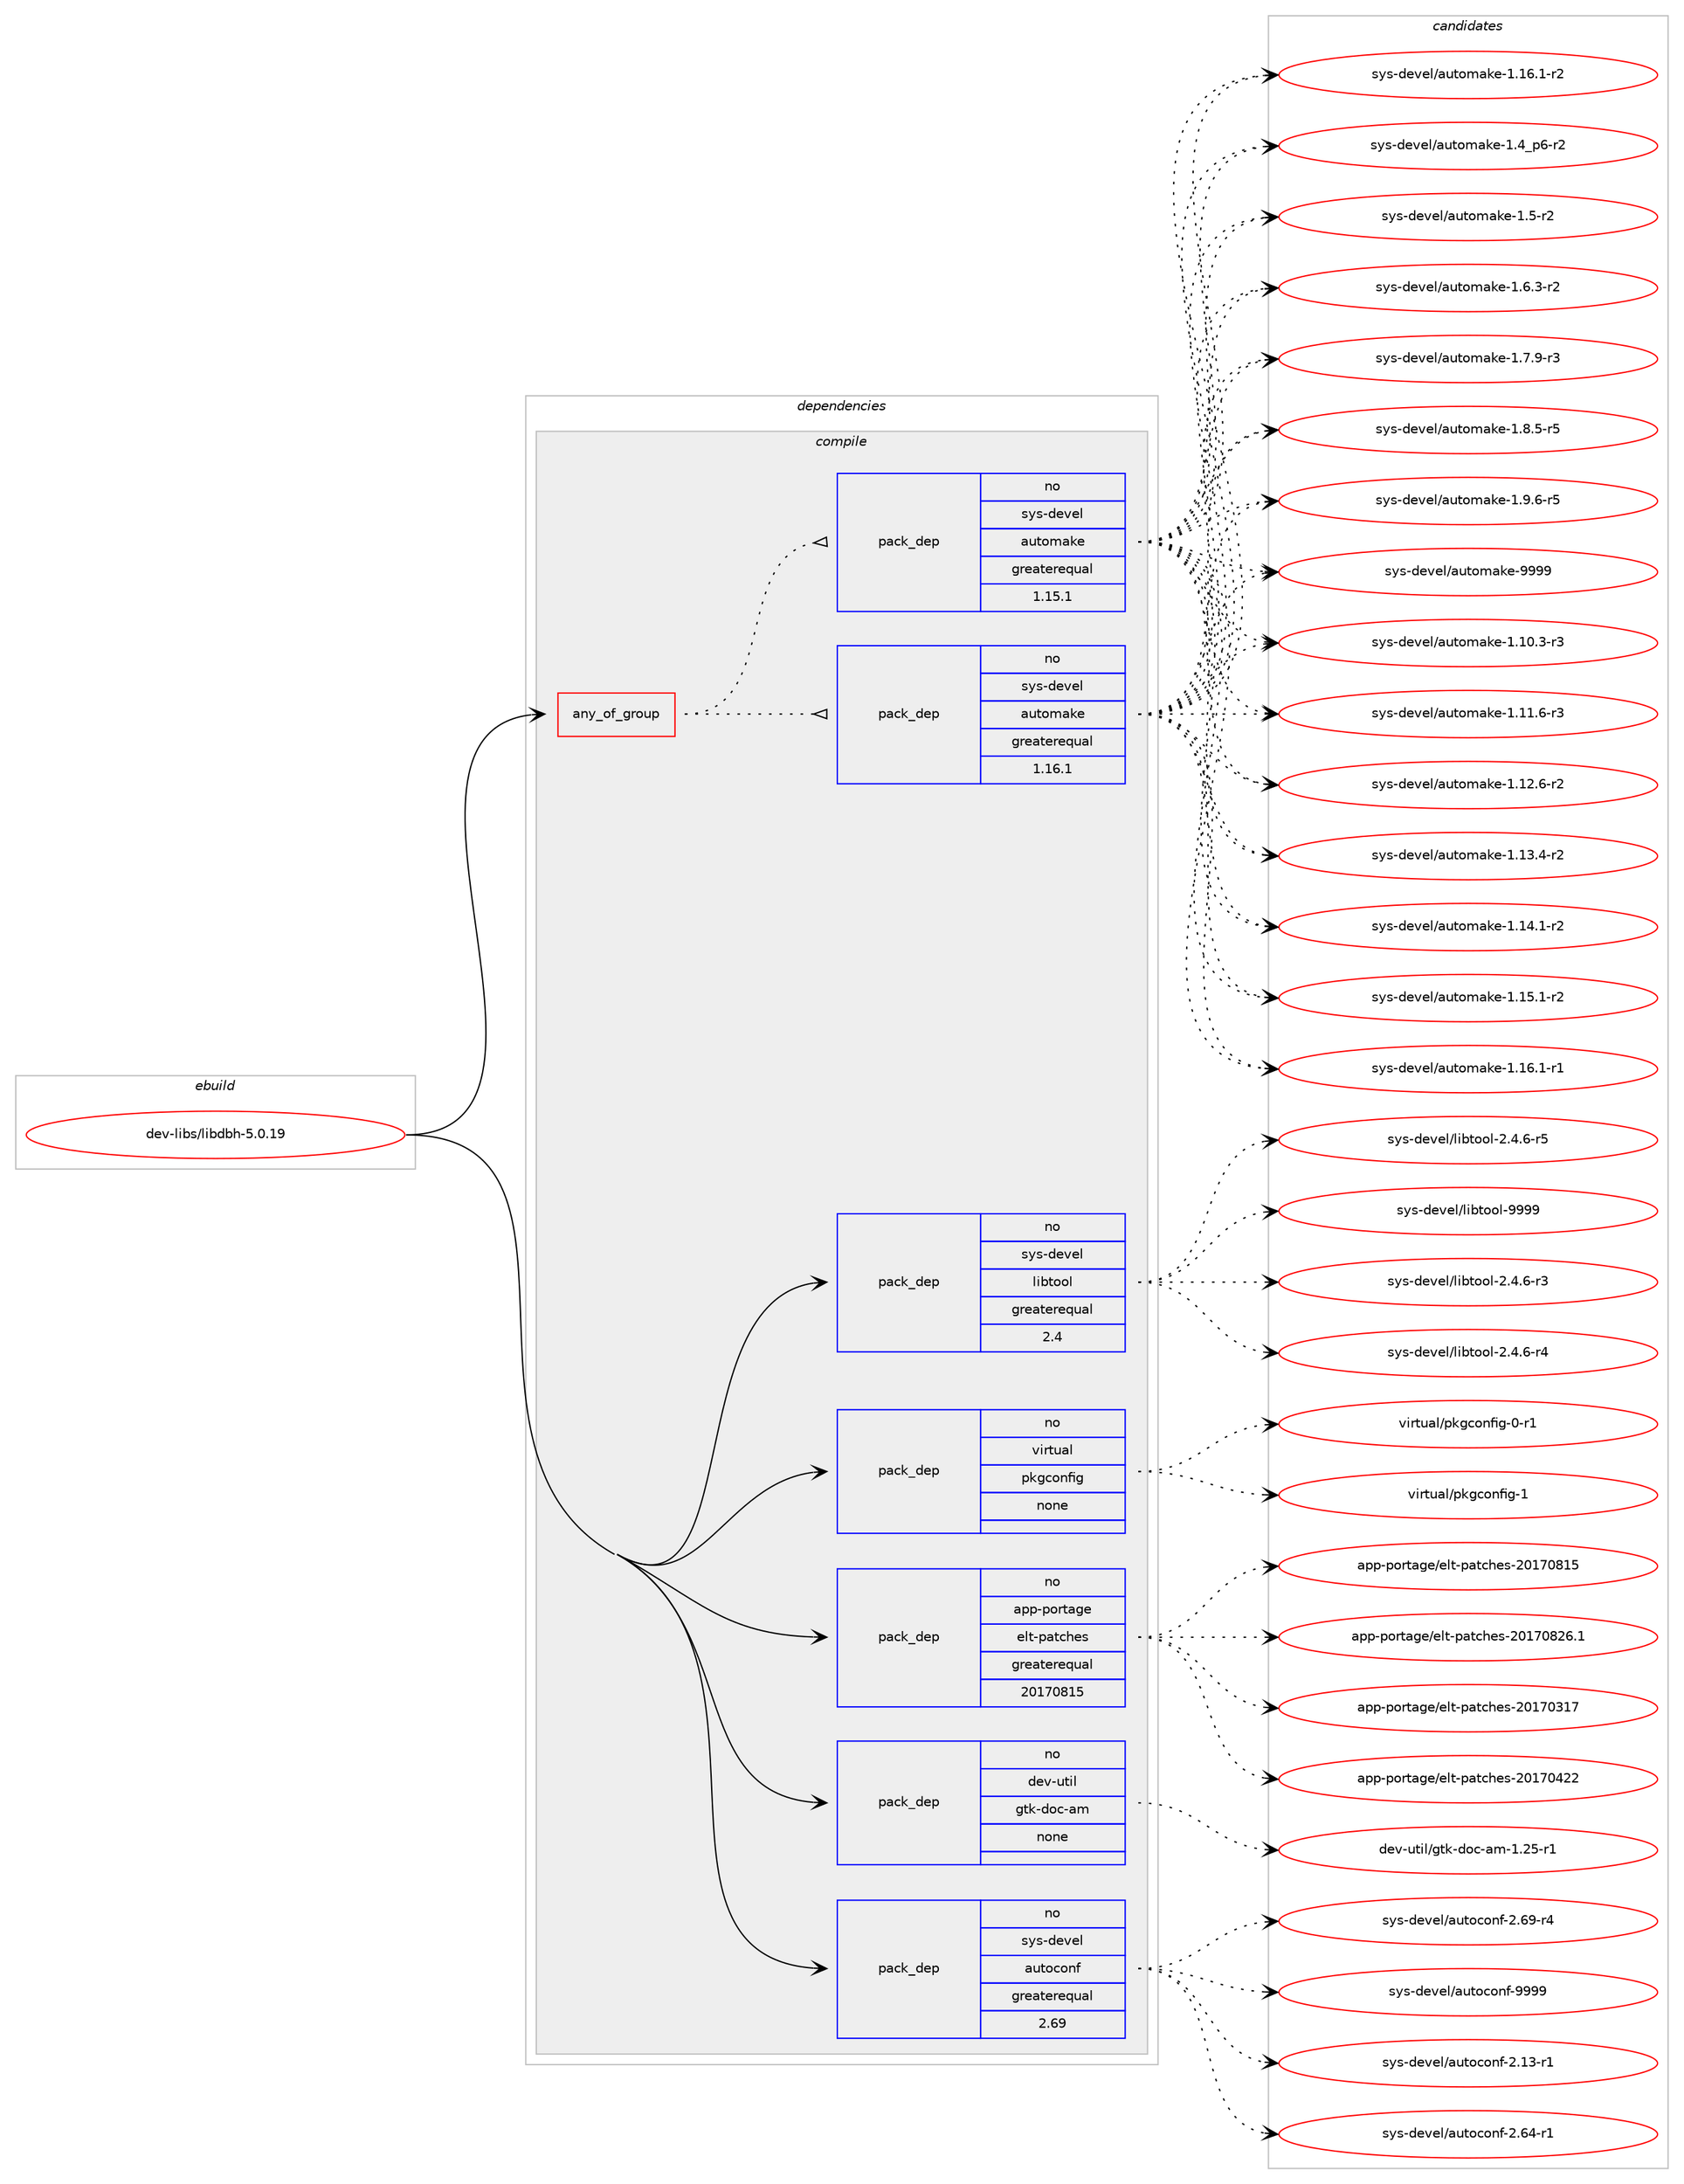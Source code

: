 digraph prolog {

# *************
# Graph options
# *************

newrank=true;
concentrate=true;
compound=true;
graph [rankdir=LR,fontname=Helvetica,fontsize=10,ranksep=1.5];#, ranksep=2.5, nodesep=0.2];
edge  [arrowhead=vee];
node  [fontname=Helvetica,fontsize=10];

# **********
# The ebuild
# **********

subgraph cluster_leftcol {
color=gray;
rank=same;
label=<<i>ebuild</i>>;
id [label="dev-libs/libdbh-5.0.19", color=red, width=4, href="../dev-libs/libdbh-5.0.19.svg"];
}

# ****************
# The dependencies
# ****************

subgraph cluster_midcol {
color=gray;
label=<<i>dependencies</i>>;
subgraph cluster_compile {
fillcolor="#eeeeee";
style=filled;
label=<<i>compile</i>>;
subgraph any11093 {
dependency565142 [label=<<TABLE BORDER="0" CELLBORDER="1" CELLSPACING="0" CELLPADDING="4"><TR><TD CELLPADDING="10">any_of_group</TD></TR></TABLE>>, shape=none, color=red];subgraph pack422059 {
dependency565143 [label=<<TABLE BORDER="0" CELLBORDER="1" CELLSPACING="0" CELLPADDING="4" WIDTH="220"><TR><TD ROWSPAN="6" CELLPADDING="30">pack_dep</TD></TR><TR><TD WIDTH="110">no</TD></TR><TR><TD>sys-devel</TD></TR><TR><TD>automake</TD></TR><TR><TD>greaterequal</TD></TR><TR><TD>1.16.1</TD></TR></TABLE>>, shape=none, color=blue];
}
dependency565142:e -> dependency565143:w [weight=20,style="dotted",arrowhead="oinv"];
subgraph pack422060 {
dependency565144 [label=<<TABLE BORDER="0" CELLBORDER="1" CELLSPACING="0" CELLPADDING="4" WIDTH="220"><TR><TD ROWSPAN="6" CELLPADDING="30">pack_dep</TD></TR><TR><TD WIDTH="110">no</TD></TR><TR><TD>sys-devel</TD></TR><TR><TD>automake</TD></TR><TR><TD>greaterequal</TD></TR><TR><TD>1.15.1</TD></TR></TABLE>>, shape=none, color=blue];
}
dependency565142:e -> dependency565144:w [weight=20,style="dotted",arrowhead="oinv"];
}
id:e -> dependency565142:w [weight=20,style="solid",arrowhead="vee"];
subgraph pack422061 {
dependency565145 [label=<<TABLE BORDER="0" CELLBORDER="1" CELLSPACING="0" CELLPADDING="4" WIDTH="220"><TR><TD ROWSPAN="6" CELLPADDING="30">pack_dep</TD></TR><TR><TD WIDTH="110">no</TD></TR><TR><TD>app-portage</TD></TR><TR><TD>elt-patches</TD></TR><TR><TD>greaterequal</TD></TR><TR><TD>20170815</TD></TR></TABLE>>, shape=none, color=blue];
}
id:e -> dependency565145:w [weight=20,style="solid",arrowhead="vee"];
subgraph pack422062 {
dependency565146 [label=<<TABLE BORDER="0" CELLBORDER="1" CELLSPACING="0" CELLPADDING="4" WIDTH="220"><TR><TD ROWSPAN="6" CELLPADDING="30">pack_dep</TD></TR><TR><TD WIDTH="110">no</TD></TR><TR><TD>dev-util</TD></TR><TR><TD>gtk-doc-am</TD></TR><TR><TD>none</TD></TR><TR><TD></TD></TR></TABLE>>, shape=none, color=blue];
}
id:e -> dependency565146:w [weight=20,style="solid",arrowhead="vee"];
subgraph pack422063 {
dependency565147 [label=<<TABLE BORDER="0" CELLBORDER="1" CELLSPACING="0" CELLPADDING="4" WIDTH="220"><TR><TD ROWSPAN="6" CELLPADDING="30">pack_dep</TD></TR><TR><TD WIDTH="110">no</TD></TR><TR><TD>sys-devel</TD></TR><TR><TD>autoconf</TD></TR><TR><TD>greaterequal</TD></TR><TR><TD>2.69</TD></TR></TABLE>>, shape=none, color=blue];
}
id:e -> dependency565147:w [weight=20,style="solid",arrowhead="vee"];
subgraph pack422064 {
dependency565148 [label=<<TABLE BORDER="0" CELLBORDER="1" CELLSPACING="0" CELLPADDING="4" WIDTH="220"><TR><TD ROWSPAN="6" CELLPADDING="30">pack_dep</TD></TR><TR><TD WIDTH="110">no</TD></TR><TR><TD>sys-devel</TD></TR><TR><TD>libtool</TD></TR><TR><TD>greaterequal</TD></TR><TR><TD>2.4</TD></TR></TABLE>>, shape=none, color=blue];
}
id:e -> dependency565148:w [weight=20,style="solid",arrowhead="vee"];
subgraph pack422065 {
dependency565149 [label=<<TABLE BORDER="0" CELLBORDER="1" CELLSPACING="0" CELLPADDING="4" WIDTH="220"><TR><TD ROWSPAN="6" CELLPADDING="30">pack_dep</TD></TR><TR><TD WIDTH="110">no</TD></TR><TR><TD>virtual</TD></TR><TR><TD>pkgconfig</TD></TR><TR><TD>none</TD></TR><TR><TD></TD></TR></TABLE>>, shape=none, color=blue];
}
id:e -> dependency565149:w [weight=20,style="solid",arrowhead="vee"];
}
subgraph cluster_compileandrun {
fillcolor="#eeeeee";
style=filled;
label=<<i>compile and run</i>>;
}
subgraph cluster_run {
fillcolor="#eeeeee";
style=filled;
label=<<i>run</i>>;
}
}

# **************
# The candidates
# **************

subgraph cluster_choices {
rank=same;
color=gray;
label=<<i>candidates</i>>;

subgraph choice422059 {
color=black;
nodesep=1;
choice11512111545100101118101108479711711611110997107101454946494846514511451 [label="sys-devel/automake-1.10.3-r3", color=red, width=4,href="../sys-devel/automake-1.10.3-r3.svg"];
choice11512111545100101118101108479711711611110997107101454946494946544511451 [label="sys-devel/automake-1.11.6-r3", color=red, width=4,href="../sys-devel/automake-1.11.6-r3.svg"];
choice11512111545100101118101108479711711611110997107101454946495046544511450 [label="sys-devel/automake-1.12.6-r2", color=red, width=4,href="../sys-devel/automake-1.12.6-r2.svg"];
choice11512111545100101118101108479711711611110997107101454946495146524511450 [label="sys-devel/automake-1.13.4-r2", color=red, width=4,href="../sys-devel/automake-1.13.4-r2.svg"];
choice11512111545100101118101108479711711611110997107101454946495246494511450 [label="sys-devel/automake-1.14.1-r2", color=red, width=4,href="../sys-devel/automake-1.14.1-r2.svg"];
choice11512111545100101118101108479711711611110997107101454946495346494511450 [label="sys-devel/automake-1.15.1-r2", color=red, width=4,href="../sys-devel/automake-1.15.1-r2.svg"];
choice11512111545100101118101108479711711611110997107101454946495446494511449 [label="sys-devel/automake-1.16.1-r1", color=red, width=4,href="../sys-devel/automake-1.16.1-r1.svg"];
choice11512111545100101118101108479711711611110997107101454946495446494511450 [label="sys-devel/automake-1.16.1-r2", color=red, width=4,href="../sys-devel/automake-1.16.1-r2.svg"];
choice115121115451001011181011084797117116111109971071014549465295112544511450 [label="sys-devel/automake-1.4_p6-r2", color=red, width=4,href="../sys-devel/automake-1.4_p6-r2.svg"];
choice11512111545100101118101108479711711611110997107101454946534511450 [label="sys-devel/automake-1.5-r2", color=red, width=4,href="../sys-devel/automake-1.5-r2.svg"];
choice115121115451001011181011084797117116111109971071014549465446514511450 [label="sys-devel/automake-1.6.3-r2", color=red, width=4,href="../sys-devel/automake-1.6.3-r2.svg"];
choice115121115451001011181011084797117116111109971071014549465546574511451 [label="sys-devel/automake-1.7.9-r3", color=red, width=4,href="../sys-devel/automake-1.7.9-r3.svg"];
choice115121115451001011181011084797117116111109971071014549465646534511453 [label="sys-devel/automake-1.8.5-r5", color=red, width=4,href="../sys-devel/automake-1.8.5-r5.svg"];
choice115121115451001011181011084797117116111109971071014549465746544511453 [label="sys-devel/automake-1.9.6-r5", color=red, width=4,href="../sys-devel/automake-1.9.6-r5.svg"];
choice115121115451001011181011084797117116111109971071014557575757 [label="sys-devel/automake-9999", color=red, width=4,href="../sys-devel/automake-9999.svg"];
dependency565143:e -> choice11512111545100101118101108479711711611110997107101454946494846514511451:w [style=dotted,weight="100"];
dependency565143:e -> choice11512111545100101118101108479711711611110997107101454946494946544511451:w [style=dotted,weight="100"];
dependency565143:e -> choice11512111545100101118101108479711711611110997107101454946495046544511450:w [style=dotted,weight="100"];
dependency565143:e -> choice11512111545100101118101108479711711611110997107101454946495146524511450:w [style=dotted,weight="100"];
dependency565143:e -> choice11512111545100101118101108479711711611110997107101454946495246494511450:w [style=dotted,weight="100"];
dependency565143:e -> choice11512111545100101118101108479711711611110997107101454946495346494511450:w [style=dotted,weight="100"];
dependency565143:e -> choice11512111545100101118101108479711711611110997107101454946495446494511449:w [style=dotted,weight="100"];
dependency565143:e -> choice11512111545100101118101108479711711611110997107101454946495446494511450:w [style=dotted,weight="100"];
dependency565143:e -> choice115121115451001011181011084797117116111109971071014549465295112544511450:w [style=dotted,weight="100"];
dependency565143:e -> choice11512111545100101118101108479711711611110997107101454946534511450:w [style=dotted,weight="100"];
dependency565143:e -> choice115121115451001011181011084797117116111109971071014549465446514511450:w [style=dotted,weight="100"];
dependency565143:e -> choice115121115451001011181011084797117116111109971071014549465546574511451:w [style=dotted,weight="100"];
dependency565143:e -> choice115121115451001011181011084797117116111109971071014549465646534511453:w [style=dotted,weight="100"];
dependency565143:e -> choice115121115451001011181011084797117116111109971071014549465746544511453:w [style=dotted,weight="100"];
dependency565143:e -> choice115121115451001011181011084797117116111109971071014557575757:w [style=dotted,weight="100"];
}
subgraph choice422060 {
color=black;
nodesep=1;
choice11512111545100101118101108479711711611110997107101454946494846514511451 [label="sys-devel/automake-1.10.3-r3", color=red, width=4,href="../sys-devel/automake-1.10.3-r3.svg"];
choice11512111545100101118101108479711711611110997107101454946494946544511451 [label="sys-devel/automake-1.11.6-r3", color=red, width=4,href="../sys-devel/automake-1.11.6-r3.svg"];
choice11512111545100101118101108479711711611110997107101454946495046544511450 [label="sys-devel/automake-1.12.6-r2", color=red, width=4,href="../sys-devel/automake-1.12.6-r2.svg"];
choice11512111545100101118101108479711711611110997107101454946495146524511450 [label="sys-devel/automake-1.13.4-r2", color=red, width=4,href="../sys-devel/automake-1.13.4-r2.svg"];
choice11512111545100101118101108479711711611110997107101454946495246494511450 [label="sys-devel/automake-1.14.1-r2", color=red, width=4,href="../sys-devel/automake-1.14.1-r2.svg"];
choice11512111545100101118101108479711711611110997107101454946495346494511450 [label="sys-devel/automake-1.15.1-r2", color=red, width=4,href="../sys-devel/automake-1.15.1-r2.svg"];
choice11512111545100101118101108479711711611110997107101454946495446494511449 [label="sys-devel/automake-1.16.1-r1", color=red, width=4,href="../sys-devel/automake-1.16.1-r1.svg"];
choice11512111545100101118101108479711711611110997107101454946495446494511450 [label="sys-devel/automake-1.16.1-r2", color=red, width=4,href="../sys-devel/automake-1.16.1-r2.svg"];
choice115121115451001011181011084797117116111109971071014549465295112544511450 [label="sys-devel/automake-1.4_p6-r2", color=red, width=4,href="../sys-devel/automake-1.4_p6-r2.svg"];
choice11512111545100101118101108479711711611110997107101454946534511450 [label="sys-devel/automake-1.5-r2", color=red, width=4,href="../sys-devel/automake-1.5-r2.svg"];
choice115121115451001011181011084797117116111109971071014549465446514511450 [label="sys-devel/automake-1.6.3-r2", color=red, width=4,href="../sys-devel/automake-1.6.3-r2.svg"];
choice115121115451001011181011084797117116111109971071014549465546574511451 [label="sys-devel/automake-1.7.9-r3", color=red, width=4,href="../sys-devel/automake-1.7.9-r3.svg"];
choice115121115451001011181011084797117116111109971071014549465646534511453 [label="sys-devel/automake-1.8.5-r5", color=red, width=4,href="../sys-devel/automake-1.8.5-r5.svg"];
choice115121115451001011181011084797117116111109971071014549465746544511453 [label="sys-devel/automake-1.9.6-r5", color=red, width=4,href="../sys-devel/automake-1.9.6-r5.svg"];
choice115121115451001011181011084797117116111109971071014557575757 [label="sys-devel/automake-9999", color=red, width=4,href="../sys-devel/automake-9999.svg"];
dependency565144:e -> choice11512111545100101118101108479711711611110997107101454946494846514511451:w [style=dotted,weight="100"];
dependency565144:e -> choice11512111545100101118101108479711711611110997107101454946494946544511451:w [style=dotted,weight="100"];
dependency565144:e -> choice11512111545100101118101108479711711611110997107101454946495046544511450:w [style=dotted,weight="100"];
dependency565144:e -> choice11512111545100101118101108479711711611110997107101454946495146524511450:w [style=dotted,weight="100"];
dependency565144:e -> choice11512111545100101118101108479711711611110997107101454946495246494511450:w [style=dotted,weight="100"];
dependency565144:e -> choice11512111545100101118101108479711711611110997107101454946495346494511450:w [style=dotted,weight="100"];
dependency565144:e -> choice11512111545100101118101108479711711611110997107101454946495446494511449:w [style=dotted,weight="100"];
dependency565144:e -> choice11512111545100101118101108479711711611110997107101454946495446494511450:w [style=dotted,weight="100"];
dependency565144:e -> choice115121115451001011181011084797117116111109971071014549465295112544511450:w [style=dotted,weight="100"];
dependency565144:e -> choice11512111545100101118101108479711711611110997107101454946534511450:w [style=dotted,weight="100"];
dependency565144:e -> choice115121115451001011181011084797117116111109971071014549465446514511450:w [style=dotted,weight="100"];
dependency565144:e -> choice115121115451001011181011084797117116111109971071014549465546574511451:w [style=dotted,weight="100"];
dependency565144:e -> choice115121115451001011181011084797117116111109971071014549465646534511453:w [style=dotted,weight="100"];
dependency565144:e -> choice115121115451001011181011084797117116111109971071014549465746544511453:w [style=dotted,weight="100"];
dependency565144:e -> choice115121115451001011181011084797117116111109971071014557575757:w [style=dotted,weight="100"];
}
subgraph choice422061 {
color=black;
nodesep=1;
choice97112112451121111141169710310147101108116451129711699104101115455048495548514955 [label="app-portage/elt-patches-20170317", color=red, width=4,href="../app-portage/elt-patches-20170317.svg"];
choice97112112451121111141169710310147101108116451129711699104101115455048495548525050 [label="app-portage/elt-patches-20170422", color=red, width=4,href="../app-portage/elt-patches-20170422.svg"];
choice97112112451121111141169710310147101108116451129711699104101115455048495548564953 [label="app-portage/elt-patches-20170815", color=red, width=4,href="../app-portage/elt-patches-20170815.svg"];
choice971121124511211111411697103101471011081164511297116991041011154550484955485650544649 [label="app-portage/elt-patches-20170826.1", color=red, width=4,href="../app-portage/elt-patches-20170826.1.svg"];
dependency565145:e -> choice97112112451121111141169710310147101108116451129711699104101115455048495548514955:w [style=dotted,weight="100"];
dependency565145:e -> choice97112112451121111141169710310147101108116451129711699104101115455048495548525050:w [style=dotted,weight="100"];
dependency565145:e -> choice97112112451121111141169710310147101108116451129711699104101115455048495548564953:w [style=dotted,weight="100"];
dependency565145:e -> choice971121124511211111411697103101471011081164511297116991041011154550484955485650544649:w [style=dotted,weight="100"];
}
subgraph choice422062 {
color=black;
nodesep=1;
choice10010111845117116105108471031161074510011199459710945494650534511449 [label="dev-util/gtk-doc-am-1.25-r1", color=red, width=4,href="../dev-util/gtk-doc-am-1.25-r1.svg"];
dependency565146:e -> choice10010111845117116105108471031161074510011199459710945494650534511449:w [style=dotted,weight="100"];
}
subgraph choice422063 {
color=black;
nodesep=1;
choice1151211154510010111810110847971171161119911111010245504649514511449 [label="sys-devel/autoconf-2.13-r1", color=red, width=4,href="../sys-devel/autoconf-2.13-r1.svg"];
choice1151211154510010111810110847971171161119911111010245504654524511449 [label="sys-devel/autoconf-2.64-r1", color=red, width=4,href="../sys-devel/autoconf-2.64-r1.svg"];
choice1151211154510010111810110847971171161119911111010245504654574511452 [label="sys-devel/autoconf-2.69-r4", color=red, width=4,href="../sys-devel/autoconf-2.69-r4.svg"];
choice115121115451001011181011084797117116111991111101024557575757 [label="sys-devel/autoconf-9999", color=red, width=4,href="../sys-devel/autoconf-9999.svg"];
dependency565147:e -> choice1151211154510010111810110847971171161119911111010245504649514511449:w [style=dotted,weight="100"];
dependency565147:e -> choice1151211154510010111810110847971171161119911111010245504654524511449:w [style=dotted,weight="100"];
dependency565147:e -> choice1151211154510010111810110847971171161119911111010245504654574511452:w [style=dotted,weight="100"];
dependency565147:e -> choice115121115451001011181011084797117116111991111101024557575757:w [style=dotted,weight="100"];
}
subgraph choice422064 {
color=black;
nodesep=1;
choice1151211154510010111810110847108105981161111111084550465246544511451 [label="sys-devel/libtool-2.4.6-r3", color=red, width=4,href="../sys-devel/libtool-2.4.6-r3.svg"];
choice1151211154510010111810110847108105981161111111084550465246544511452 [label="sys-devel/libtool-2.4.6-r4", color=red, width=4,href="../sys-devel/libtool-2.4.6-r4.svg"];
choice1151211154510010111810110847108105981161111111084550465246544511453 [label="sys-devel/libtool-2.4.6-r5", color=red, width=4,href="../sys-devel/libtool-2.4.6-r5.svg"];
choice1151211154510010111810110847108105981161111111084557575757 [label="sys-devel/libtool-9999", color=red, width=4,href="../sys-devel/libtool-9999.svg"];
dependency565148:e -> choice1151211154510010111810110847108105981161111111084550465246544511451:w [style=dotted,weight="100"];
dependency565148:e -> choice1151211154510010111810110847108105981161111111084550465246544511452:w [style=dotted,weight="100"];
dependency565148:e -> choice1151211154510010111810110847108105981161111111084550465246544511453:w [style=dotted,weight="100"];
dependency565148:e -> choice1151211154510010111810110847108105981161111111084557575757:w [style=dotted,weight="100"];
}
subgraph choice422065 {
color=black;
nodesep=1;
choice11810511411611797108471121071039911111010210510345484511449 [label="virtual/pkgconfig-0-r1", color=red, width=4,href="../virtual/pkgconfig-0-r1.svg"];
choice1181051141161179710847112107103991111101021051034549 [label="virtual/pkgconfig-1", color=red, width=4,href="../virtual/pkgconfig-1.svg"];
dependency565149:e -> choice11810511411611797108471121071039911111010210510345484511449:w [style=dotted,weight="100"];
dependency565149:e -> choice1181051141161179710847112107103991111101021051034549:w [style=dotted,weight="100"];
}
}

}
